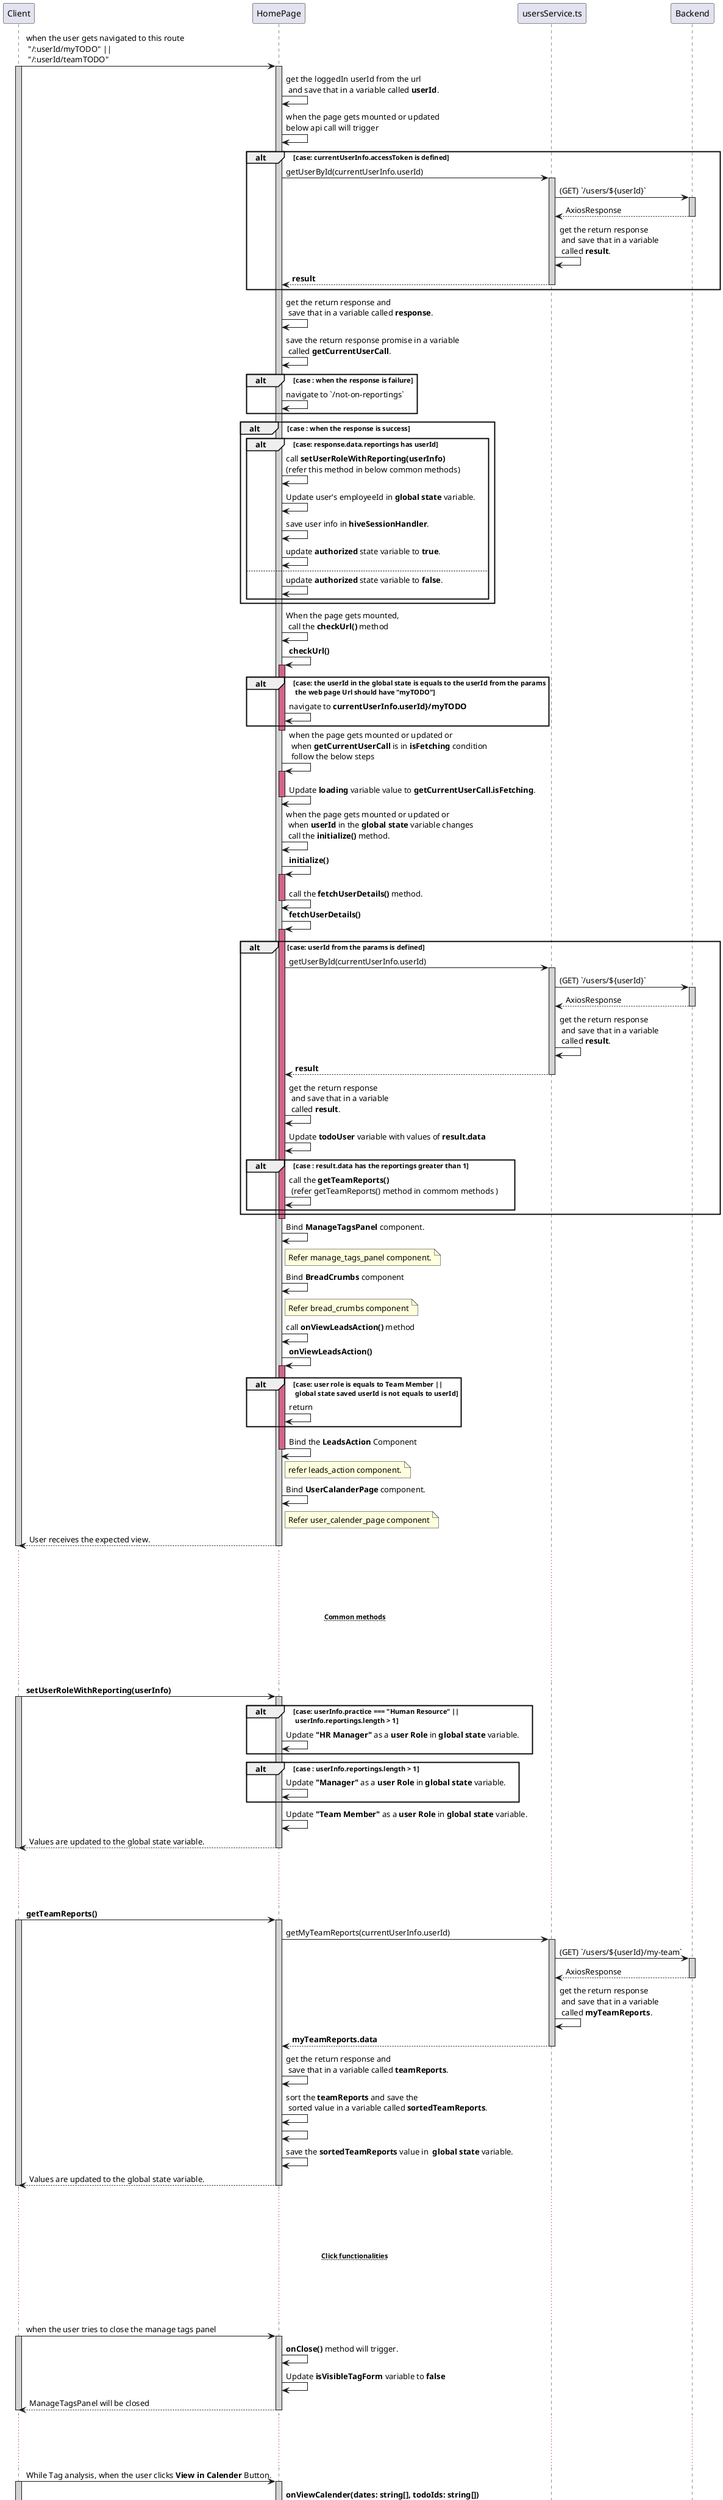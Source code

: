 @startuml home page sequence diagram
participant Client
participant HomePage
participant usersService.ts
participant Backend

Client -> HomePage : when the user gets navigated to this route\n "/:userId/myTODO" ||\n "/:userId/teamTODO"
activate Client #D3D3D3
    activate HomePage #D3D3D3
        HomePage -> HomePage : get the loggedIn userId from the url\n and save that in a variable called **userId**.
        HomePage -> HomePage : when the page gets mounted or updated\nbelow api call will trigger
        alt case: currentUserInfo.accessToken is defined
            HomePage -> usersService.ts : getUserById(currentUserInfo.userId)
            activate usersService.ts #D3D3D3
                usersService.ts -> Backend :(GET) `/users/${userId}`
                activate Backend #D3D3D3
                    usersService.ts <-- Backend : AxiosResponse
                deactivate Backend
                usersService.ts -> usersService.ts : get the return response\n and save that in a variable\n called **result**.
                HomePage <-- usersService.ts : **result**
            deactivate usersService.ts
        end
        HomePage -> HomePage : get the return response and\n save that in a variable called **response**.
        HomePage -> HomePage : save the return response promise in a variable\n called **getCurrentUserCall**.
        alt case : when the response is failure
            HomePage -> HomePage : navigate to `/not-on-reportings`
        end
        alt case : when the response is success
            alt case: response.data.reportings has userId
                HomePage -> HomePage : call **setUserRoleWithReporting(userInfo)** \n(refer this method in below common methods)
                HomePage -> HomePage : Update user's employeeId in **global state** variable.
                HomePage -> HomePage : save user info in **hiveSessionHandler**.
                HomePage -> HomePage : update **authorized** state variable to **true**.
            else
                HomePage -> HomePage : update **authorized** state variable to **false**.
            end
        end
        HomePage -> HomePage : When the page gets mounted,\n call the **checkUrl()** method
        HomePage -> HomePage : **checkUrl()**
        activate HomePage #D16587
            alt case: the userId in the global state is equals to the userId from the params\n the web page Url should have "myTODO" 
                HomePage -> HomePage : navigate to **currentUserInfo.userId}/myTODO**
            end
        deactivate HomePage
        HomePage -> HomePage : when the page gets mounted or updated or\n when **getCurrentUserCall** is in **isFetching** condition\n follow the below steps
        activate HomePage #D16587
            HomePage -> HomePage : Update **loading** variable value to **getCurrentUserCall.isFetching**.
        deactivate HomePage
        HomePage -> HomePage : when the page gets mounted or updated or\n when **userId** in the **global state** variable changes\n call the **initialize()** method.
        HomePage -> HomePage : **initialize()**
        activate HomePage #D16587
            HomePage -> HomePage : call the **fetchUserDetails()** method.
        deactivate HomePage
        HomePage -> HomePage : **fetchUserDetails()**
        activate HomePage #D16587
            alt case: userId from the params is defined
                HomePage -> usersService.ts : getUserById(currentUserInfo.userId)
                activate usersService.ts #D3D3D3
                    usersService.ts -> Backend :(GET) `/users/${userId}`
                    activate Backend #D3D3D3
                        usersService.ts <-- Backend : AxiosResponse
                    deactivate Backend
                    usersService.ts -> usersService.ts : get the return response\n and save that in a variable\n called **result**.
                    HomePage <-- usersService.ts : **result**
                deactivate usersService.ts
                HomePage -> HomePage : get the return response\n and save that in a variable\n called **result**.
                HomePage -> HomePage : Update **todoUser** variable with values of **result.data**
                alt case : result.data has the reportings greater than 1
                    HomePage -> HomePage : call the **getTeamReports()**\n (refer getTeamReports() method in commom methods )
                end
            end
        deactivate HomePage
        HomePage -> HomePage : Bind **ManageTagsPanel** component.
        note right of HomePage : Refer manage_tags_panel component.
        HomePage -> HomePage : Bind **BreadCrumbs** component
        note  right of HomePage : Refer bread_crumbs component
        HomePage -> HomePage : call **onViewLeadsAction()** method
        HomePage -> HomePage : **onViewLeadsAction()**
        activate HomePage #D16587
            alt case: user role is equals to Team Member ||\n global state saved userId is not equals to userId
                HomePage -> HomePage : return
            end
            HomePage -> HomePage : Bind the **LeadsAction** Component
            note right of HomePage : refer leads_action component.
        deactivate HomePage
        HomePage -> HomePage : Bind **UserCalanderPage** component.
        note right of HomePage: Refer user_calender_page component
        Client <-- HomePage : User receives the expected view.
    deactivate HomePage
deactivate Client

... ...
... ...
...~~**Common methods**~~ ...
... ...
... ...

Client -> HomePage : **setUserRoleWithReporting(userInfo)**
activate Client #D3D3D3
    activate HomePage #D3D3D3
        alt case: userInfo.practice === "Human Resource" ||\n userInfo.reportings.length > 1
            HomePage -> HomePage : Update **"HR Manager"** as a **user Role** in **global state** variable.
        end
        alt case : userInfo.reportings.length > 1
            HomePage -> HomePage : Update **"Manager"** as a **user Role** in **global state** variable.
        end
        HomePage -> HomePage : Update **"Team Member"** as a **user Role** in **global state** variable.
        Client <-- HomePage : Values are updated to the global state variable.
    deactivate HomePage
deactivate Client

... ...
... ...

Client -> HomePage : **getTeamReports()**
activate Client #D3D3D3
    activate HomePage #D3D3D3
        HomePage -> usersService.ts : getMyTeamReports(currentUserInfo.userId)
        activate usersService.ts #D3D3D3
            usersService.ts -> Backend :(GET) `/users/${userId}/my-team`
            activate Backend #D3D3D3
                usersService.ts <-- Backend : AxiosResponse
            deactivate Backend
            usersService.ts -> usersService.ts : get the return response\n and save that in a variable\n called **myTeamReports**.
            HomePage <-- usersService.ts : **myTeamReports.data**
        deactivate usersService.ts
        HomePage -> HomePage : get the return response and\n save that in a variable called **teamReports**.
        HomePage -> HomePage : sort the **teamReports** and save the\n sorted value in a variable called **sortedTeamReports**.
        HomePage -> HomePage : 
        HomePage -> HomePage : save the **sortedTeamReports** value in  **global state** variable.
        Client <-- HomePage : Values are updated to the global state variable.
    deactivate HomePage
deactivate Client

... ...
... ...
...~~**Click functionalities**~~ ...
... ...
... ...

Client -> HomePage : when the user tries to close the manage tags panel
activate Client #D3D3D3
    activate HomePage #D3D3D3
        HomePage -> HomePage : **onClose()** method will trigger.
        HomePage -> HomePage : Update **isVisibleTagForm** variable to **false**
        Client <-- HomePage : ManageTagsPanel will be closed
    deactivate HomePage
deactivate Client

... ...
... ...

Client -> HomePage :  While Tag analysis, when the user clicks **View in Calender** Button.
activate Client #D3D3D3
    activate HomePage #D3D3D3
        HomePage -> HomePage : **onViewCalender(dates: string[], todoIds: string[])** \nmethod will trigger.
        HomePage -> HomePage : Update the **dates** variable values to **dates**\n which receives from parameter.
        HomePage -> HomePage : Update the **todoIds** variable values to **todoIds**\n which receives from parameter.
        HomePage -> HomePage : Update the **isVisibleTagForm** variable values to **false**.
        HomePage -> HomePage : Update the **onTagMode** variable values to **false**.
        Client <-- HomePage : Values are updated to the state variable.
    deactivate HomePage
deactivate Client

... ...
... ...

Client -> HomePage :  When user Clicks **Manage Reporting** button.
activate Client #D3D3D3
    activate HomePage #D3D3D3
        HomePage -> HomePage : navigate to `/add-reportees` page
        Client <-- HomePage : user will be navigated to the add-reortees page.
    deactivate HomePage
deactivate Client

... ...
... ...

Client -> HomePage :  When user Clicks **Clear Filter** || **Manage Tags** button.
activate Client #D3D3D3
    activate HomePage #D3D3D3
        alt case: todoIds.length is equals to 0
            HomePage -> HomePage : update **isVisibleTagForm** variable to **true**.
        end 
        HomePage -> HomePage : update **todoIds** variable values to **empty `[ ]`**
        HomePage -> HomePage : call **onTapTags()** methods
        HomePage -> HomePage : **onTapTags()**
        activate HomePage #D16587
            alt case: todoIds.length not equals to 0
                HomePage -> HomePage : update **dates** variable values to **empty `[ ]`**.
                HomePage -> HomePage : update **todoIds** variable values to **empty `[ ]`**.
                HomePage -> HomePage : update **isVisibleTagForm** variable values to **false**.
                HomePage -> HomePage : update **onTagMode** variable values to **false**.
            end
            HomePage -> HomePage :  update **isVisibleTagForm** variable values to **true**.
        deactivate HomePage
        Client <-- HomePage : ManageTagsPanel will open || Filter will clear
    deactivate HomePage
deactivate Client

@enduml